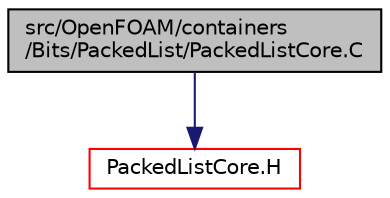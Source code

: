 digraph "src/OpenFOAM/containers/Bits/PackedList/PackedListCore.C"
{
  bgcolor="transparent";
  edge [fontname="Helvetica",fontsize="10",labelfontname="Helvetica",labelfontsize="10"];
  node [fontname="Helvetica",fontsize="10",shape=record];
  Node1 [label="src/OpenFOAM/containers\l/Bits/PackedList/PackedListCore.C",height=0.2,width=0.4,color="black", fillcolor="grey75", style="filled" fontcolor="black"];
  Node1 -> Node2 [color="midnightblue",fontsize="10",style="solid",fontname="Helvetica"];
  Node2 [label="PackedListCore.H",height=0.2,width=0.4,color="red",URL="$PackedListCore_8H.html"];
}
